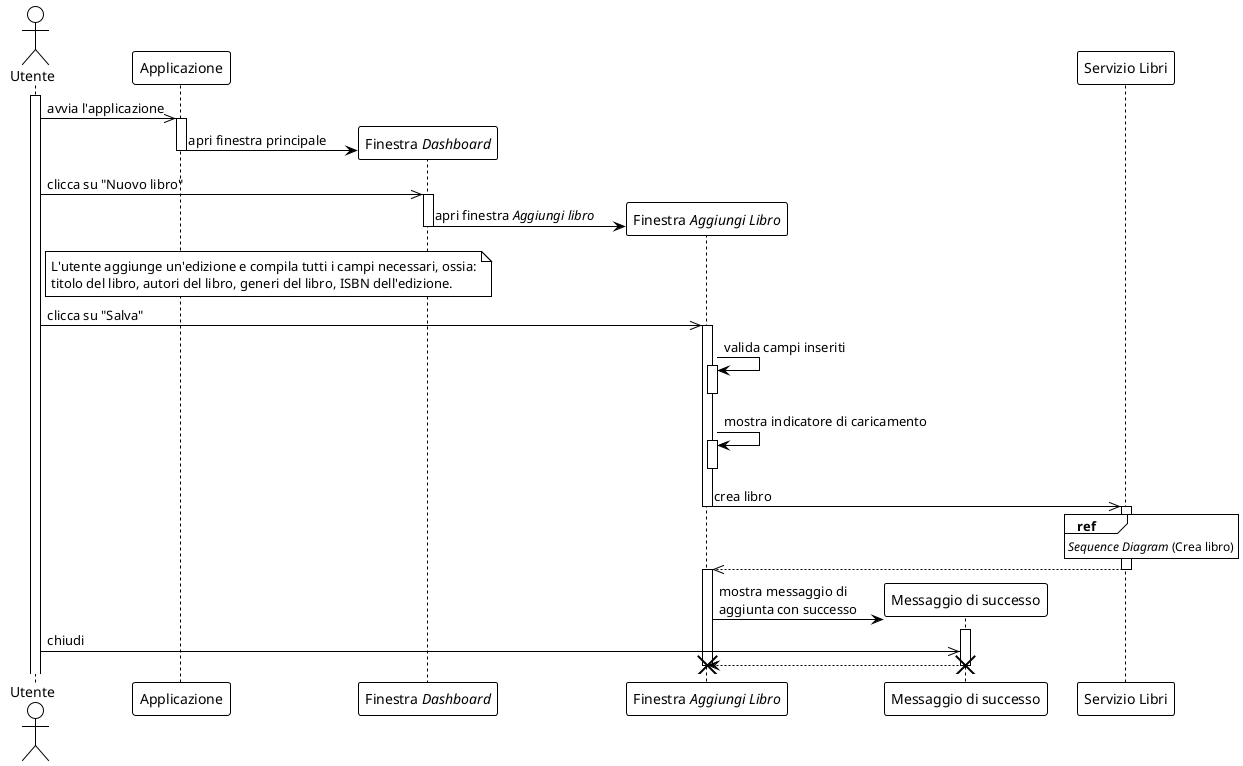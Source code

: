@startuml
!theme plain
<style>
lifeLine { 
  LineStyle 3
}
</style>

actor Utente
participant "Applicazione" as app
participant "Finestra //Dashboard//" as dashboardController
participant "Finestra //Aggiungi Libro//" as addBookController
participant "Messaggio di successo" as successMsg
participant "Servizio Libri" as bookService

activate Utente

Utente ->> app : avvia l'applicazione
activate app



app -> dashboardController **: apri finestra principale

deactivate app


Utente ->> dashboardController: clicca su "Nuovo libro"
activate dashboardController

dashboardController -> addBookController **: apri finestra //Aggiungi libro//

deactivate dashboardController


note right of Utente
L'utente aggiunge un'edizione e compila tutti i campi necessari, ossia:
titolo del libro, autori del libro, generi del libro, ISBN dell'edizione. 
end note

Utente ->> addBookController: clicca su "Salva"
activate addBookController

addBookController -> addBookController: valida campi inseriti

activate addBookController

deactivate addBookController

addBookController -> addBookController: mostra indicatore di caricamento

activate addBookController

deactivate addBookController

addBookController ->> bookService: crea libro
deactivate addBookController

activate bookService

ref over bookService
    //Sequence Diagram// (Crea libro)
end ref


return 
activate addBookController

addBookController -> successMsg ** : mostra messaggio di\naggiunta con successo
activate successMsg


Utente ->> successMsg: chiudi

return
destroy successMsg

destroy addBookController




@endumla